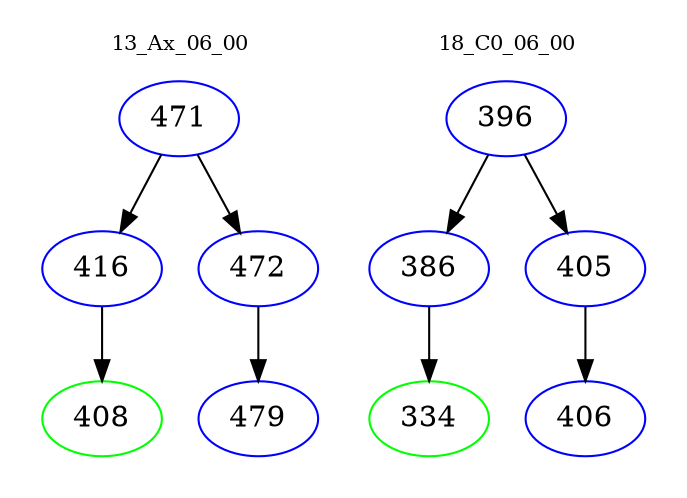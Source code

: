 digraph{
subgraph cluster_0 {
color = white
label = "13_Ax_06_00";
fontsize=10;
T0_471 [label="471", color="blue"]
T0_471 -> T0_416 [color="black"]
T0_416 [label="416", color="blue"]
T0_416 -> T0_408 [color="black"]
T0_408 [label="408", color="green"]
T0_471 -> T0_472 [color="black"]
T0_472 [label="472", color="blue"]
T0_472 -> T0_479 [color="black"]
T0_479 [label="479", color="blue"]
}
subgraph cluster_1 {
color = white
label = "18_C0_06_00";
fontsize=10;
T1_396 [label="396", color="blue"]
T1_396 -> T1_386 [color="black"]
T1_386 [label="386", color="blue"]
T1_386 -> T1_334 [color="black"]
T1_334 [label="334", color="green"]
T1_396 -> T1_405 [color="black"]
T1_405 [label="405", color="blue"]
T1_405 -> T1_406 [color="black"]
T1_406 [label="406", color="blue"]
}
}

